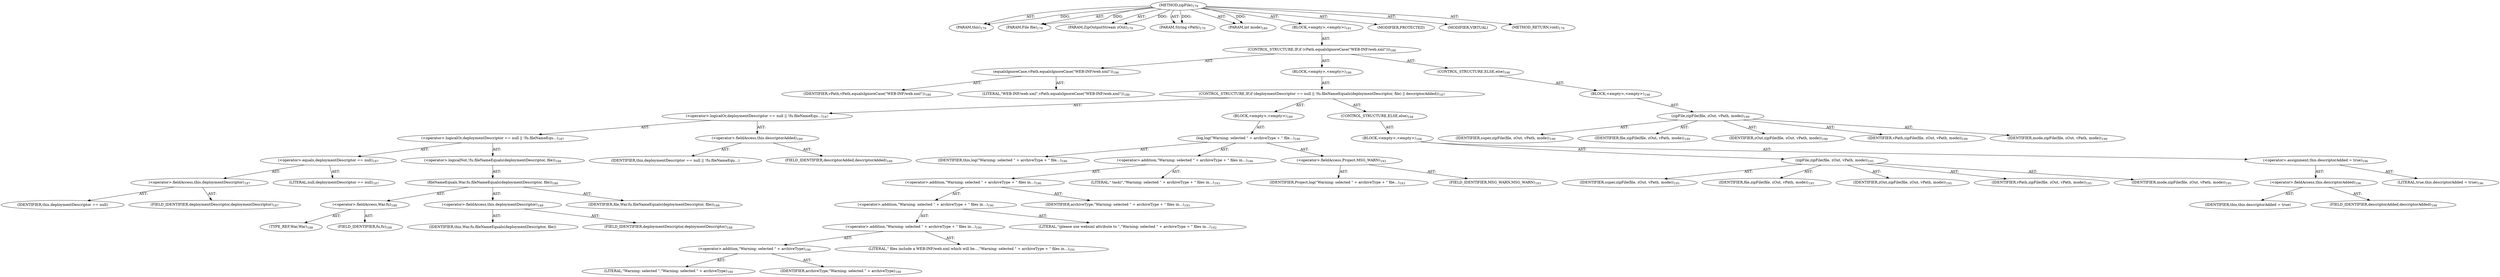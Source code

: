 digraph "zipFile" {  
"111669149703" [label = <(METHOD,zipFile)<SUB>179</SUB>> ]
"115964116994" [label = <(PARAM,this)<SUB>179</SUB>> ]
"115964117006" [label = <(PARAM,File file)<SUB>179</SUB>> ]
"115964117007" [label = <(PARAM,ZipOutputStream zOut)<SUB>179</SUB>> ]
"115964117008" [label = <(PARAM,String vPath)<SUB>179</SUB>> ]
"115964117009" [label = <(PARAM,int mode)<SUB>180</SUB>> ]
"25769803787" [label = <(BLOCK,&lt;empty&gt;,&lt;empty&gt;)<SUB>181</SUB>> ]
"47244640258" [label = <(CONTROL_STRUCTURE,IF,if (vPath.equalsIgnoreCase(&quot;WEB-INF/web.xml&quot;)))<SUB>186</SUB>> ]
"30064771112" [label = <(equalsIgnoreCase,vPath.equalsIgnoreCase(&quot;WEB-INF/web.xml&quot;))<SUB>186</SUB>> ]
"68719476773" [label = <(IDENTIFIER,vPath,vPath.equalsIgnoreCase(&quot;WEB-INF/web.xml&quot;))<SUB>186</SUB>> ]
"90194313226" [label = <(LITERAL,&quot;WEB-INF/web.xml&quot;,vPath.equalsIgnoreCase(&quot;WEB-INF/web.xml&quot;))<SUB>186</SUB>> ]
"25769803788" [label = <(BLOCK,&lt;empty&gt;,&lt;empty&gt;)<SUB>186</SUB>> ]
"47244640259" [label = <(CONTROL_STRUCTURE,IF,if (deploymentDescriptor == null || !fu.fileNameEquals(deploymentDescriptor, file) || descriptorAdded))<SUB>187</SUB>> ]
"30064771113" [label = <(&lt;operator&gt;.logicalOr,deploymentDescriptor == null || !fu.fileNameEqu...)<SUB>187</SUB>> ]
"30064771114" [label = <(&lt;operator&gt;.logicalOr,deploymentDescriptor == null || !fu.fileNameEqu...)<SUB>187</SUB>> ]
"30064771115" [label = <(&lt;operator&gt;.equals,deploymentDescriptor == null)<SUB>187</SUB>> ]
"30064771116" [label = <(&lt;operator&gt;.fieldAccess,this.deploymentDescriptor)<SUB>187</SUB>> ]
"68719476774" [label = <(IDENTIFIER,this,deploymentDescriptor == null)> ]
"55834574853" [label = <(FIELD_IDENTIFIER,deploymentDescriptor,deploymentDescriptor)<SUB>187</SUB>> ]
"90194313227" [label = <(LITERAL,null,deploymentDescriptor == null)<SUB>187</SUB>> ]
"30064771117" [label = <(&lt;operator&gt;.logicalNot,!fu.fileNameEquals(deploymentDescriptor, file))<SUB>188</SUB>> ]
"30064771118" [label = <(fileNameEquals,War.fu.fileNameEquals(deploymentDescriptor, file))<SUB>188</SUB>> ]
"30064771119" [label = <(&lt;operator&gt;.fieldAccess,War.fu)<SUB>188</SUB>> ]
"180388626432" [label = <(TYPE_REF,War,War)<SUB>188</SUB>> ]
"55834574854" [label = <(FIELD_IDENTIFIER,fu,fu)<SUB>188</SUB>> ]
"30064771120" [label = <(&lt;operator&gt;.fieldAccess,this.deploymentDescriptor)<SUB>188</SUB>> ]
"68719476775" [label = <(IDENTIFIER,this,War.fu.fileNameEquals(deploymentDescriptor, file))> ]
"55834574855" [label = <(FIELD_IDENTIFIER,deploymentDescriptor,deploymentDescriptor)<SUB>188</SUB>> ]
"68719476776" [label = <(IDENTIFIER,file,War.fu.fileNameEquals(deploymentDescriptor, file))<SUB>188</SUB>> ]
"30064771121" [label = <(&lt;operator&gt;.fieldAccess,this.descriptorAdded)<SUB>189</SUB>> ]
"68719476777" [label = <(IDENTIFIER,this,deploymentDescriptor == null || !fu.fileNameEqu...)> ]
"55834574856" [label = <(FIELD_IDENTIFIER,descriptorAdded,descriptorAdded)<SUB>189</SUB>> ]
"25769803789" [label = <(BLOCK,&lt;empty&gt;,&lt;empty&gt;)<SUB>189</SUB>> ]
"30064771122" [label = <(log,log(&quot;Warning: selected &quot; + archiveType + &quot; file...)<SUB>190</SUB>> ]
"68719476739" [label = <(IDENTIFIER,this,log(&quot;Warning: selected &quot; + archiveType + &quot; file...)<SUB>190</SUB>> ]
"30064771123" [label = <(&lt;operator&gt;.addition,&quot;Warning: selected &quot; + archiveType + &quot; files in...)<SUB>190</SUB>> ]
"30064771124" [label = <(&lt;operator&gt;.addition,&quot;Warning: selected &quot; + archiveType + &quot; files in...)<SUB>190</SUB>> ]
"30064771125" [label = <(&lt;operator&gt;.addition,&quot;Warning: selected &quot; + archiveType + &quot; files in...)<SUB>190</SUB>> ]
"30064771126" [label = <(&lt;operator&gt;.addition,&quot;Warning: selected &quot; + archiveType + &quot; files in...)<SUB>190</SUB>> ]
"30064771127" [label = <(&lt;operator&gt;.addition,&quot;Warning: selected &quot; + archiveType)<SUB>190</SUB>> ]
"90194313228" [label = <(LITERAL,&quot;Warning: selected &quot;,&quot;Warning: selected &quot; + archiveType)<SUB>190</SUB>> ]
"68719476778" [label = <(IDENTIFIER,archiveType,&quot;Warning: selected &quot; + archiveType)<SUB>190</SUB>> ]
"90194313229" [label = <(LITERAL,&quot; files include a WEB-INF/web.xml which will be...,&quot;Warning: selected &quot; + archiveType + &quot; files in...)<SUB>191</SUB>> ]
"90194313230" [label = <(LITERAL,&quot;(please use webxml attribute to &quot;,&quot;Warning: selected &quot; + archiveType + &quot; files in...)<SUB>192</SUB>> ]
"68719476779" [label = <(IDENTIFIER,archiveType,&quot;Warning: selected &quot; + archiveType + &quot; files in...)<SUB>193</SUB>> ]
"90194313231" [label = <(LITERAL,&quot; task)&quot;,&quot;Warning: selected &quot; + archiveType + &quot; files in...)<SUB>193</SUB>> ]
"30064771128" [label = <(&lt;operator&gt;.fieldAccess,Project.MSG_WARN)<SUB>193</SUB>> ]
"68719476780" [label = <(IDENTIFIER,Project,log(&quot;Warning: selected &quot; + archiveType + &quot; file...)<SUB>193</SUB>> ]
"55834574857" [label = <(FIELD_IDENTIFIER,MSG_WARN,MSG_WARN)<SUB>193</SUB>> ]
"47244640260" [label = <(CONTROL_STRUCTURE,ELSE,else)<SUB>194</SUB>> ]
"25769803790" [label = <(BLOCK,&lt;empty&gt;,&lt;empty&gt;)<SUB>194</SUB>> ]
"30064771129" [label = <(zipFile,zipFile(file, zOut, vPath, mode))<SUB>195</SUB>> ]
"68719476781" [label = <(IDENTIFIER,super,zipFile(file, zOut, vPath, mode))<SUB>195</SUB>> ]
"68719476782" [label = <(IDENTIFIER,file,zipFile(file, zOut, vPath, mode))<SUB>195</SUB>> ]
"68719476783" [label = <(IDENTIFIER,zOut,zipFile(file, zOut, vPath, mode))<SUB>195</SUB>> ]
"68719476784" [label = <(IDENTIFIER,vPath,zipFile(file, zOut, vPath, mode))<SUB>195</SUB>> ]
"68719476785" [label = <(IDENTIFIER,mode,zipFile(file, zOut, vPath, mode))<SUB>195</SUB>> ]
"30064771130" [label = <(&lt;operator&gt;.assignment,this.descriptorAdded = true)<SUB>196</SUB>> ]
"30064771131" [label = <(&lt;operator&gt;.fieldAccess,this.descriptorAdded)<SUB>196</SUB>> ]
"68719476786" [label = <(IDENTIFIER,this,this.descriptorAdded = true)> ]
"55834574858" [label = <(FIELD_IDENTIFIER,descriptorAdded,descriptorAdded)<SUB>196</SUB>> ]
"90194313232" [label = <(LITERAL,true,this.descriptorAdded = true)<SUB>196</SUB>> ]
"47244640261" [label = <(CONTROL_STRUCTURE,ELSE,else)<SUB>198</SUB>> ]
"25769803791" [label = <(BLOCK,&lt;empty&gt;,&lt;empty&gt;)<SUB>198</SUB>> ]
"30064771132" [label = <(zipFile,zipFile(file, zOut, vPath, mode))<SUB>199</SUB>> ]
"68719476787" [label = <(IDENTIFIER,super,zipFile(file, zOut, vPath, mode))<SUB>199</SUB>> ]
"68719476788" [label = <(IDENTIFIER,file,zipFile(file, zOut, vPath, mode))<SUB>199</SUB>> ]
"68719476789" [label = <(IDENTIFIER,zOut,zipFile(file, zOut, vPath, mode))<SUB>199</SUB>> ]
"68719476790" [label = <(IDENTIFIER,vPath,zipFile(file, zOut, vPath, mode))<SUB>199</SUB>> ]
"68719476791" [label = <(IDENTIFIER,mode,zipFile(file, zOut, vPath, mode))<SUB>199</SUB>> ]
"133143986194" [label = <(MODIFIER,PROTECTED)> ]
"133143986195" [label = <(MODIFIER,VIRTUAL)> ]
"128849018887" [label = <(METHOD_RETURN,void)<SUB>179</SUB>> ]
  "111669149703" -> "115964116994"  [ label = "AST: "] 
  "111669149703" -> "115964117006"  [ label = "AST: "] 
  "111669149703" -> "115964117007"  [ label = "AST: "] 
  "111669149703" -> "115964117008"  [ label = "AST: "] 
  "111669149703" -> "115964117009"  [ label = "AST: "] 
  "111669149703" -> "25769803787"  [ label = "AST: "] 
  "111669149703" -> "133143986194"  [ label = "AST: "] 
  "111669149703" -> "133143986195"  [ label = "AST: "] 
  "111669149703" -> "128849018887"  [ label = "AST: "] 
  "25769803787" -> "47244640258"  [ label = "AST: "] 
  "47244640258" -> "30064771112"  [ label = "AST: "] 
  "47244640258" -> "25769803788"  [ label = "AST: "] 
  "47244640258" -> "47244640261"  [ label = "AST: "] 
  "30064771112" -> "68719476773"  [ label = "AST: "] 
  "30064771112" -> "90194313226"  [ label = "AST: "] 
  "25769803788" -> "47244640259"  [ label = "AST: "] 
  "47244640259" -> "30064771113"  [ label = "AST: "] 
  "47244640259" -> "25769803789"  [ label = "AST: "] 
  "47244640259" -> "47244640260"  [ label = "AST: "] 
  "30064771113" -> "30064771114"  [ label = "AST: "] 
  "30064771113" -> "30064771121"  [ label = "AST: "] 
  "30064771114" -> "30064771115"  [ label = "AST: "] 
  "30064771114" -> "30064771117"  [ label = "AST: "] 
  "30064771115" -> "30064771116"  [ label = "AST: "] 
  "30064771115" -> "90194313227"  [ label = "AST: "] 
  "30064771116" -> "68719476774"  [ label = "AST: "] 
  "30064771116" -> "55834574853"  [ label = "AST: "] 
  "30064771117" -> "30064771118"  [ label = "AST: "] 
  "30064771118" -> "30064771119"  [ label = "AST: "] 
  "30064771118" -> "30064771120"  [ label = "AST: "] 
  "30064771118" -> "68719476776"  [ label = "AST: "] 
  "30064771119" -> "180388626432"  [ label = "AST: "] 
  "30064771119" -> "55834574854"  [ label = "AST: "] 
  "30064771120" -> "68719476775"  [ label = "AST: "] 
  "30064771120" -> "55834574855"  [ label = "AST: "] 
  "30064771121" -> "68719476777"  [ label = "AST: "] 
  "30064771121" -> "55834574856"  [ label = "AST: "] 
  "25769803789" -> "30064771122"  [ label = "AST: "] 
  "30064771122" -> "68719476739"  [ label = "AST: "] 
  "30064771122" -> "30064771123"  [ label = "AST: "] 
  "30064771122" -> "30064771128"  [ label = "AST: "] 
  "30064771123" -> "30064771124"  [ label = "AST: "] 
  "30064771123" -> "90194313231"  [ label = "AST: "] 
  "30064771124" -> "30064771125"  [ label = "AST: "] 
  "30064771124" -> "68719476779"  [ label = "AST: "] 
  "30064771125" -> "30064771126"  [ label = "AST: "] 
  "30064771125" -> "90194313230"  [ label = "AST: "] 
  "30064771126" -> "30064771127"  [ label = "AST: "] 
  "30064771126" -> "90194313229"  [ label = "AST: "] 
  "30064771127" -> "90194313228"  [ label = "AST: "] 
  "30064771127" -> "68719476778"  [ label = "AST: "] 
  "30064771128" -> "68719476780"  [ label = "AST: "] 
  "30064771128" -> "55834574857"  [ label = "AST: "] 
  "47244640260" -> "25769803790"  [ label = "AST: "] 
  "25769803790" -> "30064771129"  [ label = "AST: "] 
  "25769803790" -> "30064771130"  [ label = "AST: "] 
  "30064771129" -> "68719476781"  [ label = "AST: "] 
  "30064771129" -> "68719476782"  [ label = "AST: "] 
  "30064771129" -> "68719476783"  [ label = "AST: "] 
  "30064771129" -> "68719476784"  [ label = "AST: "] 
  "30064771129" -> "68719476785"  [ label = "AST: "] 
  "30064771130" -> "30064771131"  [ label = "AST: "] 
  "30064771130" -> "90194313232"  [ label = "AST: "] 
  "30064771131" -> "68719476786"  [ label = "AST: "] 
  "30064771131" -> "55834574858"  [ label = "AST: "] 
  "47244640261" -> "25769803791"  [ label = "AST: "] 
  "25769803791" -> "30064771132"  [ label = "AST: "] 
  "30064771132" -> "68719476787"  [ label = "AST: "] 
  "30064771132" -> "68719476788"  [ label = "AST: "] 
  "30064771132" -> "68719476789"  [ label = "AST: "] 
  "30064771132" -> "68719476790"  [ label = "AST: "] 
  "30064771132" -> "68719476791"  [ label = "AST: "] 
  "111669149703" -> "115964116994"  [ label = "DDG: "] 
  "111669149703" -> "115964117006"  [ label = "DDG: "] 
  "111669149703" -> "115964117007"  [ label = "DDG: "] 
  "111669149703" -> "115964117008"  [ label = "DDG: "] 
  "111669149703" -> "115964117009"  [ label = "DDG: "] 
}
